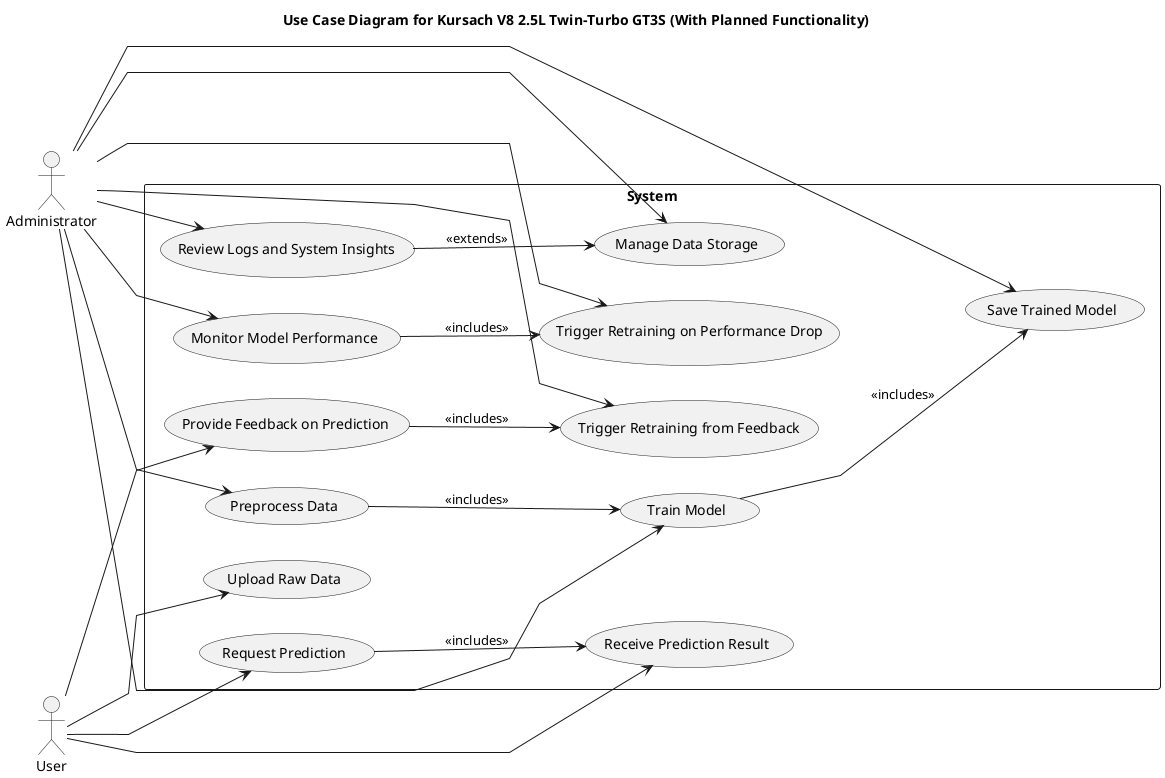 @startuml
title Use Case Diagram for Kursach V8 2.5L Twin-Turbo GT3S (With Planned Functionality)

left to right direction
skinparam linetype polyline

actor "User" as User
actor "Administrator" as Admin

rectangle System {
    
    ' ----------------------------
    ' Core Functionalities
    ' ----------------------------
    usecase "Upload Raw Data" as UC1
    usecase "Preprocess Data" as UC2
    usecase "Train Model" as UC3
    usecase "Save Trained Model" as UC4
    usecase "Request Prediction" as UC5
    usecase "Receive Prediction Result" as UC6
    
    ' ----------------------------
    ' Future Enhancements
    ' ----------------------------
    usecase "Monitor Model Performance" as UC7
    usecase "Trigger Retraining on Performance Drop" as UC8
    usecase "Provide Feedback on Prediction" as UC9
    usecase "Trigger Retraining from Feedback" as UC10
    usecase "Review Logs and System Insights" as UC11
    usecase "Manage Data Storage" as UC12
}

' ----------------------------
' User Interaction (Rounded Lines)
' ----------------------------
User --> UC1
User --> UC5
User --> UC6
User --> UC9

' ----------------------------
' Administrator Interaction (Rounded Lines)
' ----------------------------
Admin --> UC2
Admin --> UC3
Admin --> UC4
Admin --> UC7
Admin --> UC8
Admin --> UC10
Admin --> UC11
Admin --> UC12

' ----------------------------
' Use Case Relationships (Rounded Lines)
' ----------------------------
UC2 --> UC3 : <<includes>>
UC3 --> UC4 : <<includes>>
UC5 --> UC6 : <<includes>>
UC7 --> UC8 : <<includes>>
UC9 --> UC10 : <<includes>>
UC11 --> UC12 : <<extends>>

@enduml
